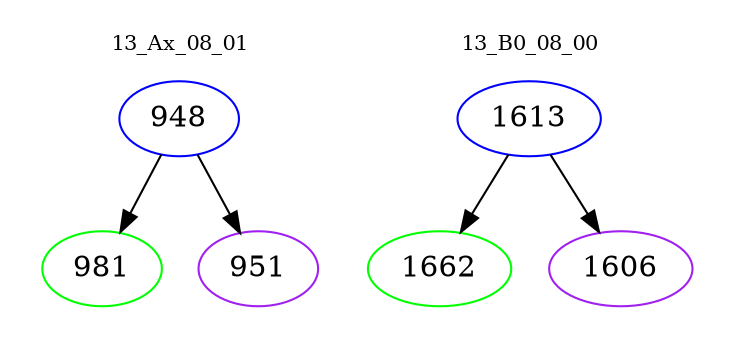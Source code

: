 digraph{
subgraph cluster_0 {
color = white
label = "13_Ax_08_01";
fontsize=10;
T0_948 [label="948", color="blue"]
T0_948 -> T0_981 [color="black"]
T0_981 [label="981", color="green"]
T0_948 -> T0_951 [color="black"]
T0_951 [label="951", color="purple"]
}
subgraph cluster_1 {
color = white
label = "13_B0_08_00";
fontsize=10;
T1_1613 [label="1613", color="blue"]
T1_1613 -> T1_1662 [color="black"]
T1_1662 [label="1662", color="green"]
T1_1613 -> T1_1606 [color="black"]
T1_1606 [label="1606", color="purple"]
}
}
